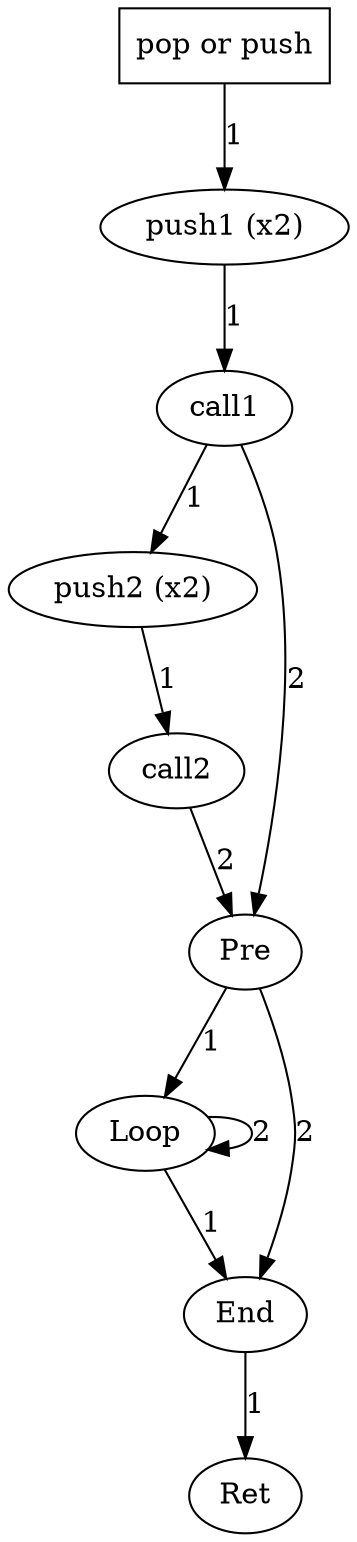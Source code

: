 digraph push_calls{
0 [label="pop or push", shape=box, cond="inst regex '^p(op|ush).*'"]
A [label="push1 (x2)", cond="opcode is push", repeat=2]
B [label="call1", cond="opcode is call"]
C [label="push2 (x2)", condition="opcode is push", minrepeat=2, maxrepeat=2]
D [label="call2", cond="instruction beginswith call"]

Pre [label="Pre", cond=true, maxrepeat=4]
Loop [label="Loop", cond=true, minrepeat=3, maxrepeat=12, getid="loop"]
End [label="End", cond=true, minrepeat=0, maxrepeat=2, lazyrepeat=true]
Ret[label="Ret", cond="opcode beginswith ret"]

0 -> A [label=1, childnumber=1]
A -> B [label=1, childnumber=1]
B -> C [label=1, childnumber=1]
C -> D [label=1, childnumber=1]

B -> Pre [label=2, childnumber=2]
D -> Pre [label=2, childnumber=2]

Pre -> Loop [label=1, childnumber=1]
Pre -> End [label=2, childnumber=2]
Loop -> End [label=1, childnumber=1]
Loop -> Loop [label=2, childnumber=2]
End -> Ret [label=1, childnumber=1]
}
